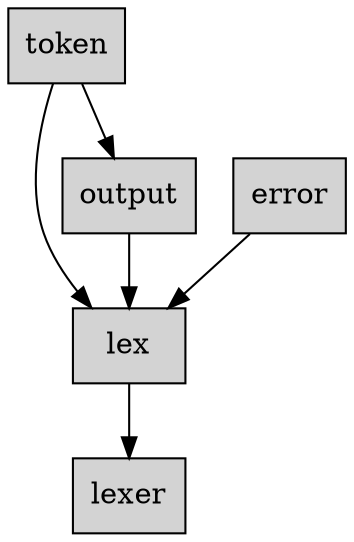digraph G{
    node[shape = box, style = filled]
    token -> lex
    token -> output
    error -> lex
    output -> lex
    lex -> lexer
}